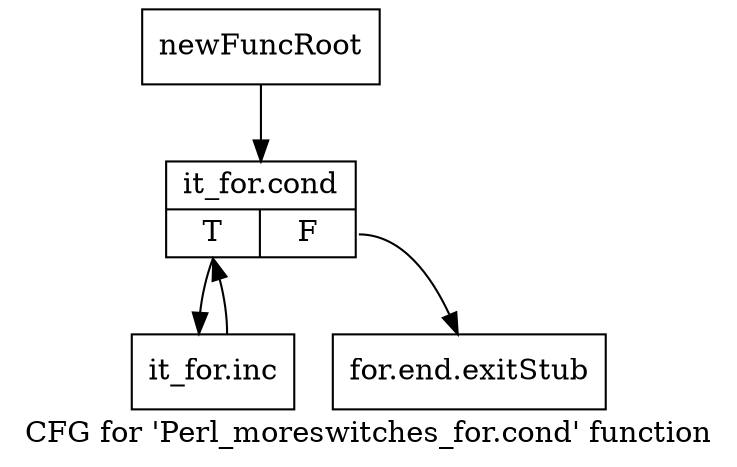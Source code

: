 digraph "CFG for 'Perl_moreswitches_for.cond' function" {
	label="CFG for 'Perl_moreswitches_for.cond' function";

	Node0x4d439d0 [shape=record,label="{newFuncRoot}"];
	Node0x4d439d0 -> Node0x4d43a70;
	Node0x4d43a20 [shape=record,label="{for.end.exitStub}"];
	Node0x4d43a70 [shape=record,label="{it_for.cond|{<s0>T|<s1>F}}"];
	Node0x4d43a70:s0 -> Node0x4d43ac0;
	Node0x4d43a70:s1 -> Node0x4d43a20;
	Node0x4d43ac0 [shape=record,label="{it_for.inc}"];
	Node0x4d43ac0 -> Node0x4d43a70;
}
